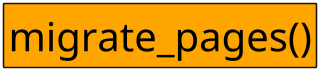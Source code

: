 @startuml
scale 1/2

skinparam Component {
    Style rectangle
    FontSize 80
    BorderThickness 3.2
    BackgroundColor Orange
}

[migrate_pages()]
@enduml
